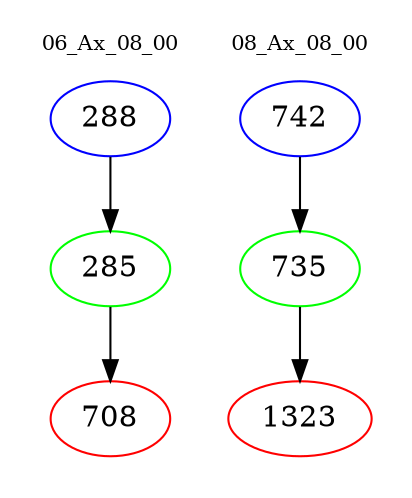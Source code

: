 digraph{
subgraph cluster_0 {
color = white
label = "06_Ax_08_00";
fontsize=10;
T0_288 [label="288", color="blue"]
T0_288 -> T0_285 [color="black"]
T0_285 [label="285", color="green"]
T0_285 -> T0_708 [color="black"]
T0_708 [label="708", color="red"]
}
subgraph cluster_1 {
color = white
label = "08_Ax_08_00";
fontsize=10;
T1_742 [label="742", color="blue"]
T1_742 -> T1_735 [color="black"]
T1_735 [label="735", color="green"]
T1_735 -> T1_1323 [color="black"]
T1_1323 [label="1323", color="red"]
}
}
